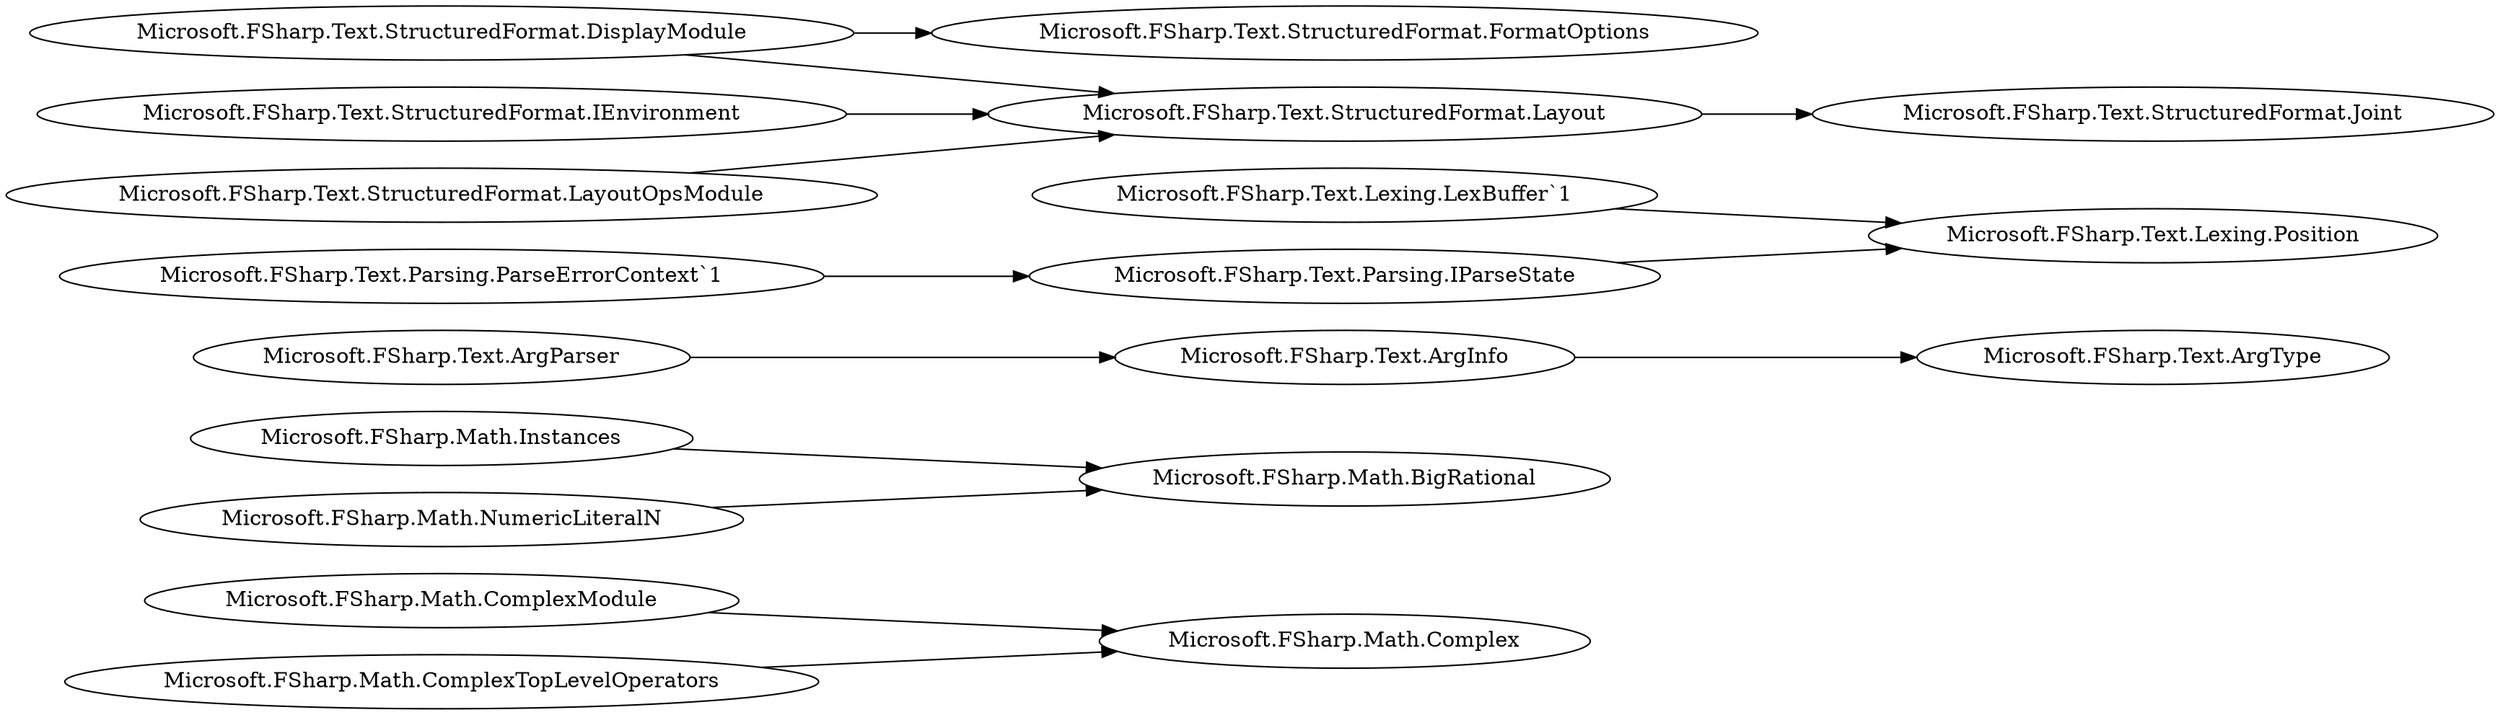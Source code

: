 digraph G {
    page="40,60"; 
    ratio=auto;
    rankdir=LR;
    fontsize=10;
   "Microsoft.FSharp.Math.ComplexModule" -> { rank=none; "Microsoft.FSharp.Math.Complex" }
   "Microsoft.FSharp.Math.ComplexTopLevelOperators" -> { rank=none; "Microsoft.FSharp.Math.Complex" }
   "Microsoft.FSharp.Math.Instances" -> { rank=none; "Microsoft.FSharp.Math.BigRational" }
   "Microsoft.FSharp.Math.NumericLiteralN" -> { rank=none; "Microsoft.FSharp.Math.BigRational" }
   "Microsoft.FSharp.Text.ArgInfo" -> { rank=none; "Microsoft.FSharp.Text.ArgType" }
   "Microsoft.FSharp.Text.ArgParser" -> { rank=none; "Microsoft.FSharp.Text.ArgInfo" }
   "Microsoft.FSharp.Text.Lexing.LexBuffer`1" -> { rank=none; "Microsoft.FSharp.Text.Lexing.Position" }
   "Microsoft.FSharp.Text.Parsing.IParseState" -> { rank=none; "Microsoft.FSharp.Text.Lexing.Position" }
   "Microsoft.FSharp.Text.Parsing.ParseErrorContext`1" -> { rank=none; "Microsoft.FSharp.Text.Parsing.IParseState" }
   "Microsoft.FSharp.Text.StructuredFormat.DisplayModule" -> { rank=none; "Microsoft.FSharp.Text.StructuredFormat.FormatOptions"; "Microsoft.FSharp.Text.StructuredFormat.Layout" }
   "Microsoft.FSharp.Text.StructuredFormat.IEnvironment" -> { rank=none; "Microsoft.FSharp.Text.StructuredFormat.Layout" }
   "Microsoft.FSharp.Text.StructuredFormat.Layout" -> { rank=none; "Microsoft.FSharp.Text.StructuredFormat.Joint" }
   "Microsoft.FSharp.Text.StructuredFormat.LayoutOpsModule" -> { rank=none; "Microsoft.FSharp.Text.StructuredFormat.Layout" }
   }
